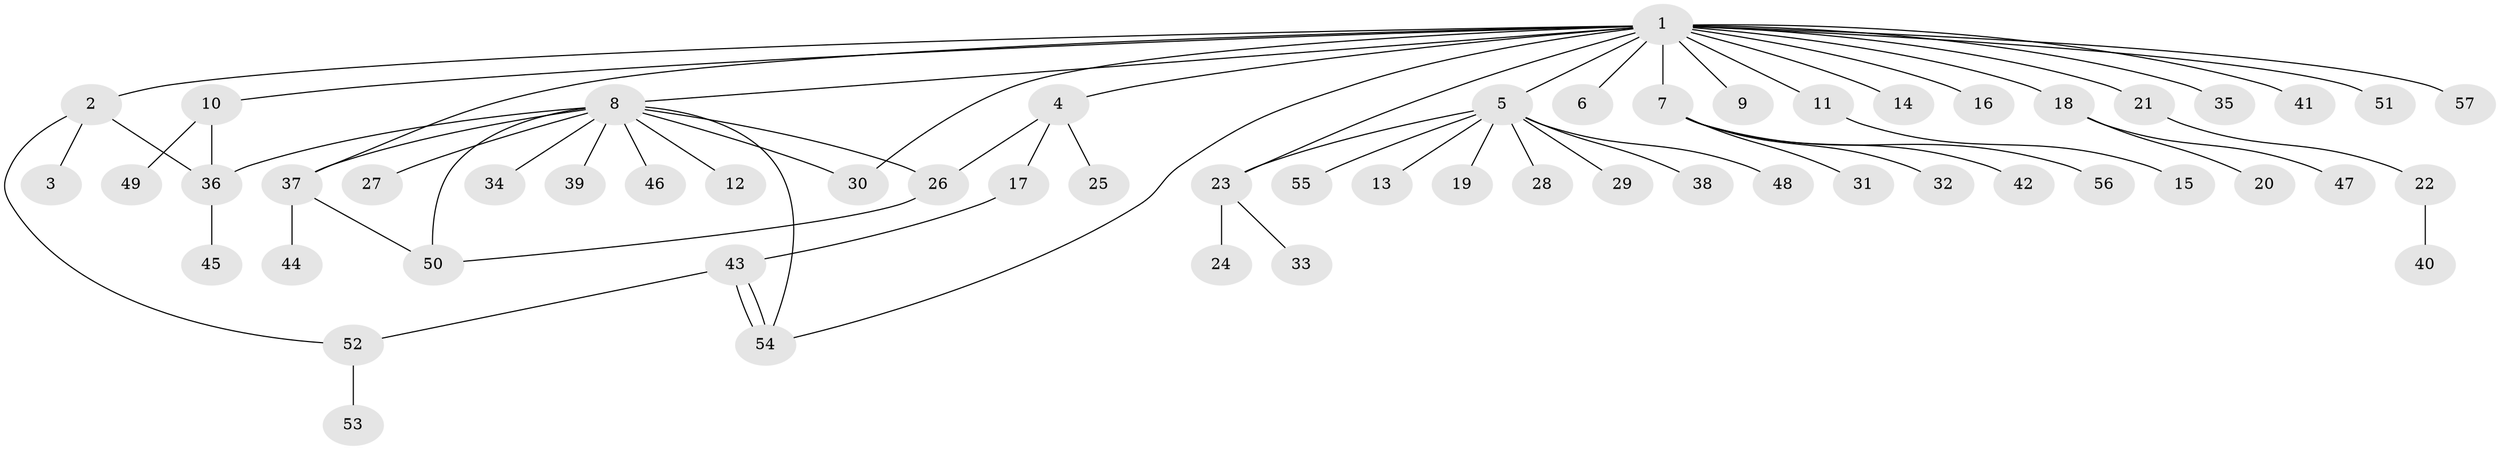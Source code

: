 // coarse degree distribution, {22: 0.022222222222222223, 6: 0.022222222222222223, 1: 0.6666666666666666, 3: 0.06666666666666667, 8: 0.022222222222222223, 4: 0.044444444444444446, 11: 0.022222222222222223, 2: 0.13333333333333333}
// Generated by graph-tools (version 1.1) at 2025/41/03/06/25 10:41:49]
// undirected, 57 vertices, 68 edges
graph export_dot {
graph [start="1"]
  node [color=gray90,style=filled];
  1;
  2;
  3;
  4;
  5;
  6;
  7;
  8;
  9;
  10;
  11;
  12;
  13;
  14;
  15;
  16;
  17;
  18;
  19;
  20;
  21;
  22;
  23;
  24;
  25;
  26;
  27;
  28;
  29;
  30;
  31;
  32;
  33;
  34;
  35;
  36;
  37;
  38;
  39;
  40;
  41;
  42;
  43;
  44;
  45;
  46;
  47;
  48;
  49;
  50;
  51;
  52;
  53;
  54;
  55;
  56;
  57;
  1 -- 2;
  1 -- 4;
  1 -- 5;
  1 -- 6;
  1 -- 7;
  1 -- 8;
  1 -- 9;
  1 -- 10;
  1 -- 11;
  1 -- 14;
  1 -- 16;
  1 -- 18;
  1 -- 21;
  1 -- 23;
  1 -- 30;
  1 -- 35;
  1 -- 37;
  1 -- 41;
  1 -- 51;
  1 -- 54;
  1 -- 57;
  2 -- 3;
  2 -- 36;
  2 -- 52;
  4 -- 17;
  4 -- 25;
  4 -- 26;
  5 -- 13;
  5 -- 19;
  5 -- 23;
  5 -- 28;
  5 -- 29;
  5 -- 38;
  5 -- 48;
  5 -- 55;
  7 -- 31;
  7 -- 32;
  7 -- 42;
  7 -- 56;
  8 -- 12;
  8 -- 26;
  8 -- 27;
  8 -- 30;
  8 -- 34;
  8 -- 36;
  8 -- 37;
  8 -- 39;
  8 -- 46;
  8 -- 50;
  8 -- 54;
  10 -- 36;
  10 -- 49;
  11 -- 15;
  17 -- 43;
  18 -- 20;
  18 -- 47;
  21 -- 22;
  22 -- 40;
  23 -- 24;
  23 -- 33;
  26 -- 50;
  36 -- 45;
  37 -- 44;
  37 -- 50;
  43 -- 52;
  43 -- 54;
  43 -- 54;
  52 -- 53;
}
